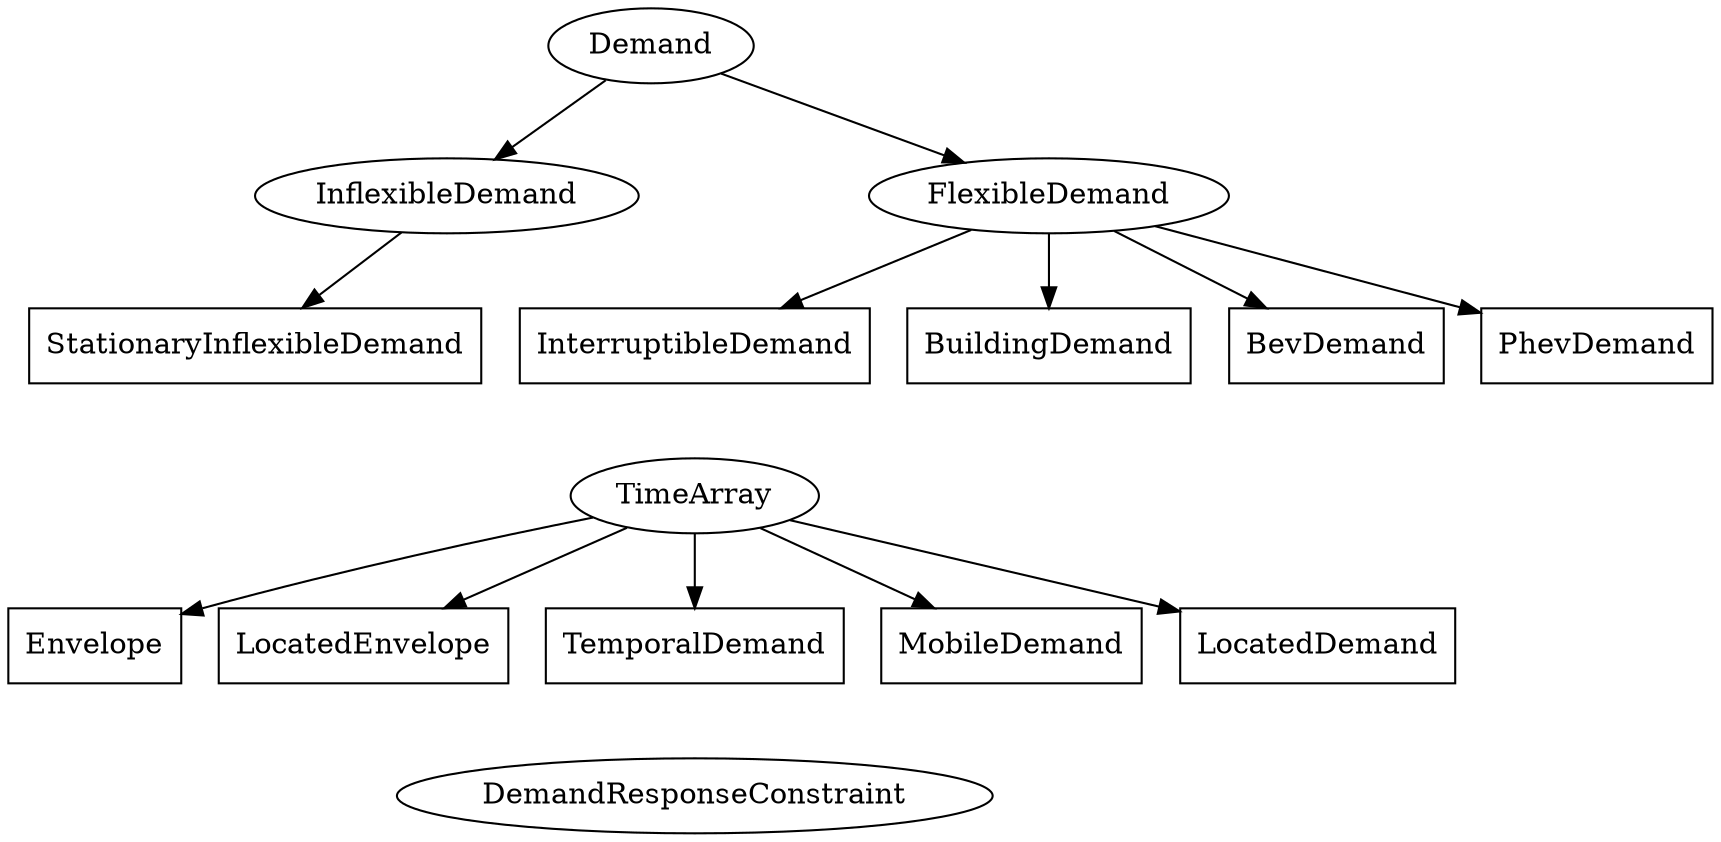 digraph "Demand" {

  Demand [shape=oval]
  Demand -> InflexibleDemand
  Demand -> FlexibleDemand

  InflexibleDemand [shape=oval]
  InflexibleDemand -> StationaryInflexibleDemand

  FlexibleDemand [shape=oval]
  FlexibleDemand -> InterruptibleDemand
  FlexibleDemand -> BuildingDemand
  FlexibleDemand -> BevDemand
  FlexibleDemand -> PhevDemand

  StationaryInflexibleDemand [shape=box]
  InterruptibleDemand        [shape=box]
  BuildingDemand             [shape=box]
  BevDemand                  [shape=box]
  PhevDemand                 [shape=box]

  TimeArray [shape=oval]
  TimeArray -> Envelope
  TimeArray -> LocatedEnvelope
  TimeArray -> TemporalDemand
  TimeArray -> MobileDemand
  TimeArray -> LocatedDemand

  Envelope        [shape=box]
  LocatedEnvelope [shape=box]
  TemporalDemand  [shape=box]
  MobileDemand    [shape=box]
  LocatedDemand   [shape=box]

  DemandResponseConstraint [shape=oval]

  InterruptibleDemand -> TimeArray                [style=invisible arrowhead=none]
  TemporalDemand      -> DemandResponseConstraint [style=invisible arrowhead=none]

}
